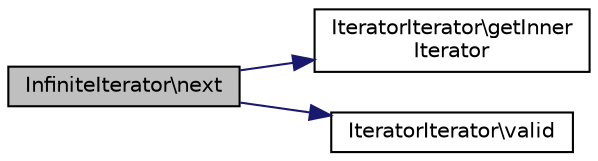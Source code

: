 digraph "InfiniteIterator\next"
{
  edge [fontname="Helvetica",fontsize="10",labelfontname="Helvetica",labelfontsize="10"];
  node [fontname="Helvetica",fontsize="10",shape=record];
  rankdir="LR";
  Node1 [label="InfiniteIterator\\next",height=0.2,width=0.4,color="black", fillcolor="grey75", style="filled" fontcolor="black"];
  Node1 -> Node2 [color="midnightblue",fontsize="10",style="solid",fontname="Helvetica"];
  Node2 [label="IteratorIterator\\getInner\lIterator",height=0.2,width=0.4,color="black", fillcolor="white", style="filled",URL="$classIteratorIterator.html#ace990a4c32e78c55b30757e19796fae8"];
  Node1 -> Node3 [color="midnightblue",fontsize="10",style="solid",fontname="Helvetica"];
  Node3 [label="IteratorIterator\\valid",height=0.2,width=0.4,color="black", fillcolor="white", style="filled",URL="$classIteratorIterator.html#a1b559da344f14bf0012b91d0d522bde0"];
}
